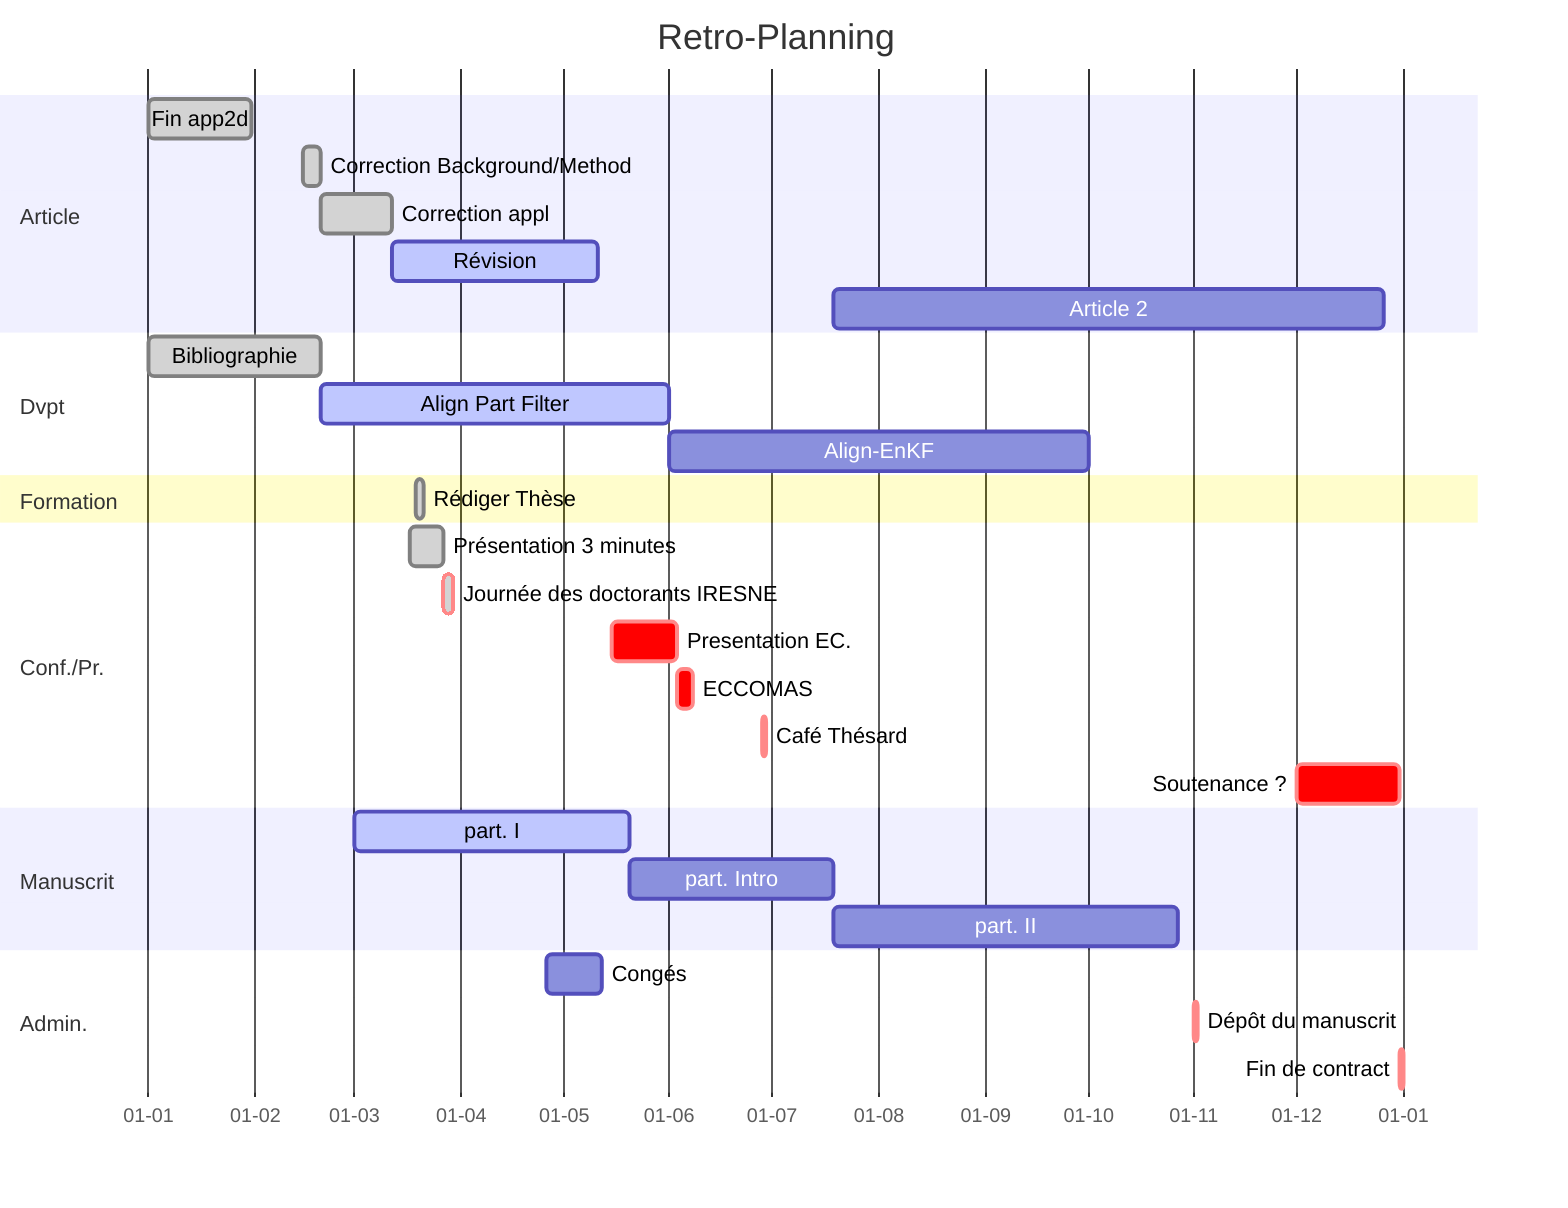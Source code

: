 gantt
    title Retro-Planning
    dateFormat DD-MM-YYYY
    axisFormat %d-%m
    section Article
        Fin app2d: done, a0, 01-01-2024,30d
        Correction Background/Method: done,a1, 15-02-2024, 5d
        Correction appl:done,a2,after a1, 21d
        Révision: active, after a2, 60d
        Article 2: after a5, 160d 

    section Dvpt  
        Bibliographie: done,d1, 01-01-2024, 20-02-2024
        Align Part Filter: active, d2,after d1, 01-06-2024
        Align-EnKF: after d2, 01-10-2024

    section Formation
        Rédiger Thèse: done, f1, 19-03-2024,21-03-2024

    section Conf./Pr.
        Présentation 3 minutes: done, p1, 17-03-2024, 10d
        Journée des doctorants IRESNE:done, crit, after p1, 27-03-2024, 3d
        Presentation EC.: crit, p3, 15-05-2024, 03-06-2024
        ECCOMAS: crit, 03-06-2024, 5d
        Café Thésard: crit, 28-06-2024, 1d
        Soutenance ?: crit, 01-12-2024, 31-12-2024
    section Manuscrit
        part. I: active,a4, 01-03-2024, 80d
        part. Intro: a5,after a4, 60d
        part. II: after a5, 100d
    section Admin.
        Congés: &d1, 26-04-2024, 12-05-2024
        Dépôt du manuscrit: crit, 01-11-2024, 0.5d
        Fin de contract: crit, 31-12-2024,0.5d